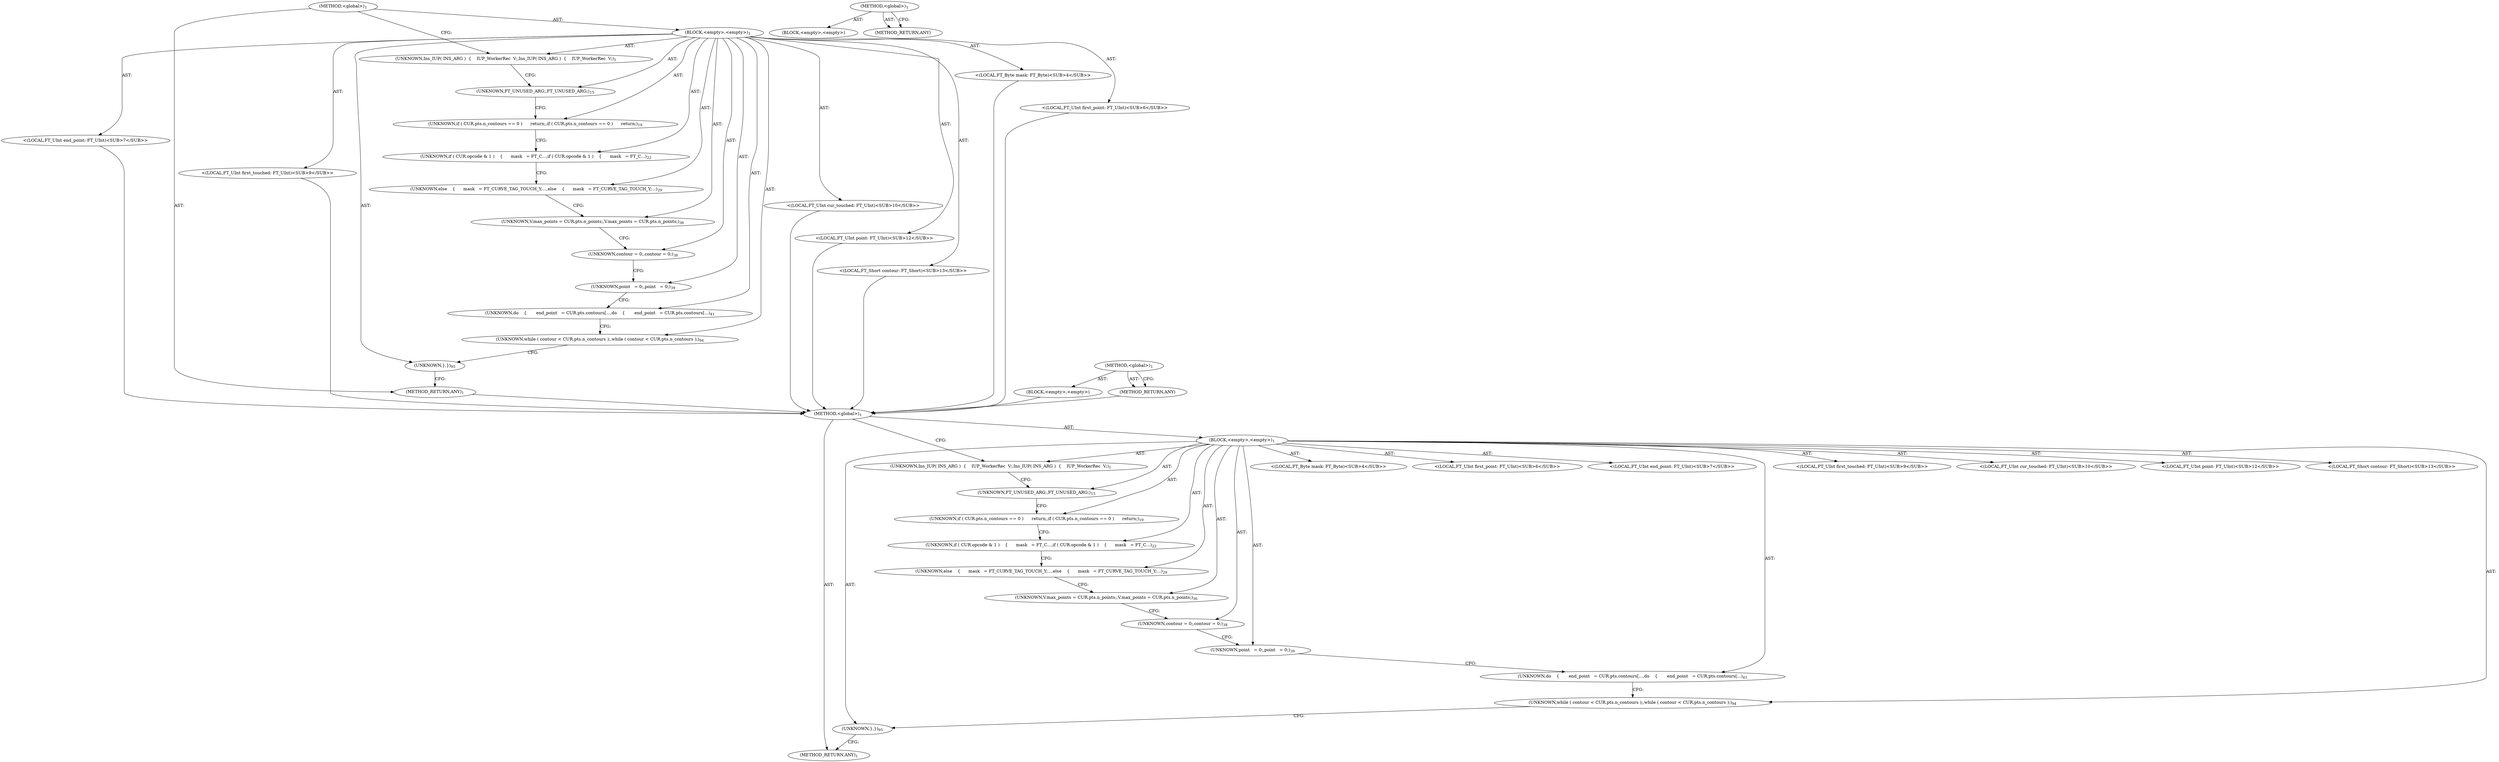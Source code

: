 digraph "&lt;global&gt;" {
vulnerable_6 [label=<(METHOD,&lt;global&gt;)<SUB>1</SUB>>];
vulnerable_7 [label=<(BLOCK,&lt;empty&gt;,&lt;empty&gt;)<SUB>1</SUB>>];
vulnerable_8 [label=<(UNKNOWN,Ins_IUP( INS_ARG )
  {
    IUP_WorkerRec  V;,Ins_IUP( INS_ARG )
  {
    IUP_WorkerRec  V;)<SUB>1</SUB>>];
vulnerable_9 [label="<(LOCAL,FT_Byte mask: FT_Byte)<SUB>4</SUB>>"];
vulnerable_10 [label="<(LOCAL,FT_UInt first_point: FT_UInt)<SUB>6</SUB>>"];
vulnerable_11 [label="<(LOCAL,FT_UInt end_point: FT_UInt)<SUB>7</SUB>>"];
vulnerable_12 [label="<(LOCAL,FT_UInt first_touched: FT_UInt)<SUB>9</SUB>>"];
vulnerable_13 [label="<(LOCAL,FT_UInt cur_touched: FT_UInt)<SUB>10</SUB>>"];
vulnerable_14 [label="<(LOCAL,FT_UInt point: FT_UInt)<SUB>12</SUB>>"];
vulnerable_15 [label="<(LOCAL,FT_Short contour: FT_Short)<SUB>13</SUB>>"];
vulnerable_16 [label=<(UNKNOWN,FT_UNUSED_ARG;,FT_UNUSED_ARG;)<SUB>15</SUB>>];
vulnerable_17 [label=<(UNKNOWN,if ( CUR.pts.n_contours == 0 )
      return;,if ( CUR.pts.n_contours == 0 )
      return;)<SUB>19</SUB>>];
vulnerable_18 [label=<(UNKNOWN,if ( CUR.opcode &amp; 1 )
    {
      mask   = FT_C...,if ( CUR.opcode &amp; 1 )
    {
      mask   = FT_C...)<SUB>22</SUB>>];
vulnerable_19 [label=<(UNKNOWN,else
    {
      mask   = FT_CURVE_TAG_TOUCH_Y;...,else
    {
      mask   = FT_CURVE_TAG_TOUCH_Y;...)<SUB>29</SUB>>];
vulnerable_20 [label=<(UNKNOWN,V.max_points = CUR.pts.n_points;,V.max_points = CUR.pts.n_points;)<SUB>36</SUB>>];
vulnerable_21 [label=<(UNKNOWN,contour = 0;,contour = 0;)<SUB>38</SUB>>];
vulnerable_22 [label=<(UNKNOWN,point   = 0;,point   = 0;)<SUB>39</SUB>>];
vulnerable_23 [label=<(UNKNOWN,do
    {
       end_point   = CUR.pts.contours[...,do
    {
       end_point   = CUR.pts.contours[...)<SUB>41</SUB>>];
vulnerable_24 [label=<(UNKNOWN,while ( contour &lt; CUR.pts.n_contours );,while ( contour &lt; CUR.pts.n_contours );)<SUB>94</SUB>>];
vulnerable_25 [label=<(UNKNOWN,},})<SUB>95</SUB>>];
vulnerable_26 [label=<(METHOD_RETURN,ANY)<SUB>1</SUB>>];
vulnerable_37 [label=<(METHOD,&lt;global&gt;)<SUB>1</SUB>>];
vulnerable_38 [label=<(BLOCK,&lt;empty&gt;,&lt;empty&gt;)>];
vulnerable_39 [label=<(METHOD_RETURN,ANY)>];
fixed_6 [label=<(METHOD,&lt;global&gt;)<SUB>1</SUB>>];
fixed_7 [label=<(BLOCK,&lt;empty&gt;,&lt;empty&gt;)<SUB>1</SUB>>];
fixed_8 [label=<(UNKNOWN,Ins_IUP( INS_ARG )
  {
    IUP_WorkerRec  V;,Ins_IUP( INS_ARG )
  {
    IUP_WorkerRec  V;)<SUB>1</SUB>>];
fixed_9 [label="<(LOCAL,FT_Byte mask: FT_Byte)<SUB>4</SUB>>"];
fixed_10 [label="<(LOCAL,FT_UInt first_point: FT_UInt)<SUB>6</SUB>>"];
fixed_11 [label="<(LOCAL,FT_UInt end_point: FT_UInt)<SUB>7</SUB>>"];
fixed_12 [label="<(LOCAL,FT_UInt first_touched: FT_UInt)<SUB>9</SUB>>"];
fixed_13 [label="<(LOCAL,FT_UInt cur_touched: FT_UInt)<SUB>10</SUB>>"];
fixed_14 [label="<(LOCAL,FT_UInt point: FT_UInt)<SUB>12</SUB>>"];
fixed_15 [label="<(LOCAL,FT_Short contour: FT_Short)<SUB>13</SUB>>"];
fixed_16 [label=<(UNKNOWN,FT_UNUSED_ARG;,FT_UNUSED_ARG;)<SUB>15</SUB>>];
fixed_17 [label=<(UNKNOWN,if ( CUR.pts.n_contours == 0 )
      return;,if ( CUR.pts.n_contours == 0 )
      return;)<SUB>19</SUB>>];
fixed_18 [label=<(UNKNOWN,if ( CUR.opcode &amp; 1 )
    {
      mask   = FT_C...,if ( CUR.opcode &amp; 1 )
    {
      mask   = FT_C...)<SUB>22</SUB>>];
fixed_19 [label=<(UNKNOWN,else
    {
      mask   = FT_CURVE_TAG_TOUCH_Y;...,else
    {
      mask   = FT_CURVE_TAG_TOUCH_Y;...)<SUB>29</SUB>>];
fixed_20 [label=<(UNKNOWN,V.max_points = CUR.pts.n_points;,V.max_points = CUR.pts.n_points;)<SUB>36</SUB>>];
fixed_21 [label=<(UNKNOWN,contour = 0;,contour = 0;)<SUB>38</SUB>>];
fixed_22 [label=<(UNKNOWN,point   = 0;,point   = 0;)<SUB>39</SUB>>];
fixed_23 [label=<(UNKNOWN,do
    {
       end_point   = CUR.pts.contours[...,do
    {
       end_point   = CUR.pts.contours[...)<SUB>41</SUB>>];
fixed_24 [label=<(UNKNOWN,while ( contour &lt; CUR.pts.n_contours );,while ( contour &lt; CUR.pts.n_contours );)<SUB>94</SUB>>];
fixed_25 [label=<(UNKNOWN,},})<SUB>95</SUB>>];
fixed_26 [label=<(METHOD_RETURN,ANY)<SUB>1</SUB>>];
fixed_37 [label=<(METHOD,&lt;global&gt;)<SUB>1</SUB>>];
fixed_38 [label=<(BLOCK,&lt;empty&gt;,&lt;empty&gt;)>];
fixed_39 [label=<(METHOD_RETURN,ANY)>];
vulnerable_6 -> vulnerable_7  [key=0, label="AST: "];
vulnerable_6 -> vulnerable_26  [key=0, label="AST: "];
vulnerable_6 -> vulnerable_8  [key=0, label="CFG: "];
vulnerable_7 -> vulnerable_8  [key=0, label="AST: "];
vulnerable_7 -> vulnerable_9  [key=0, label="AST: "];
vulnerable_7 -> vulnerable_10  [key=0, label="AST: "];
vulnerable_7 -> vulnerable_11  [key=0, label="AST: "];
vulnerable_7 -> vulnerable_12  [key=0, label="AST: "];
vulnerable_7 -> vulnerable_13  [key=0, label="AST: "];
vulnerable_7 -> vulnerable_14  [key=0, label="AST: "];
vulnerable_7 -> vulnerable_15  [key=0, label="AST: "];
vulnerable_7 -> vulnerable_16  [key=0, label="AST: "];
vulnerable_7 -> vulnerable_17  [key=0, label="AST: "];
vulnerable_7 -> vulnerable_18  [key=0, label="AST: "];
vulnerable_7 -> vulnerable_19  [key=0, label="AST: "];
vulnerable_7 -> vulnerable_20  [key=0, label="AST: "];
vulnerable_7 -> vulnerable_21  [key=0, label="AST: "];
vulnerable_7 -> vulnerable_22  [key=0, label="AST: "];
vulnerable_7 -> vulnerable_23  [key=0, label="AST: "];
vulnerable_7 -> vulnerable_24  [key=0, label="AST: "];
vulnerable_7 -> vulnerable_25  [key=0, label="AST: "];
vulnerable_8 -> vulnerable_16  [key=0, label="CFG: "];
vulnerable_16 -> vulnerable_17  [key=0, label="CFG: "];
vulnerable_17 -> vulnerable_18  [key=0, label="CFG: "];
vulnerable_18 -> vulnerable_19  [key=0, label="CFG: "];
vulnerable_19 -> vulnerable_20  [key=0, label="CFG: "];
vulnerable_20 -> vulnerable_21  [key=0, label="CFG: "];
vulnerable_21 -> vulnerable_22  [key=0, label="CFG: "];
vulnerable_22 -> vulnerable_23  [key=0, label="CFG: "];
vulnerable_23 -> vulnerable_24  [key=0, label="CFG: "];
vulnerable_24 -> vulnerable_25  [key=0, label="CFG: "];
vulnerable_25 -> vulnerable_26  [key=0, label="CFG: "];
vulnerable_37 -> vulnerable_38  [key=0, label="AST: "];
vulnerable_37 -> vulnerable_39  [key=0, label="AST: "];
vulnerable_37 -> vulnerable_39  [key=1, label="CFG: "];
fixed_6 -> fixed_7  [key=0, label="AST: "];
fixed_6 -> fixed_26  [key=0, label="AST: "];
fixed_6 -> fixed_8  [key=0, label="CFG: "];
fixed_7 -> fixed_8  [key=0, label="AST: "];
fixed_7 -> fixed_9  [key=0, label="AST: "];
fixed_7 -> fixed_10  [key=0, label="AST: "];
fixed_7 -> fixed_11  [key=0, label="AST: "];
fixed_7 -> fixed_12  [key=0, label="AST: "];
fixed_7 -> fixed_13  [key=0, label="AST: "];
fixed_7 -> fixed_14  [key=0, label="AST: "];
fixed_7 -> fixed_15  [key=0, label="AST: "];
fixed_7 -> fixed_16  [key=0, label="AST: "];
fixed_7 -> fixed_17  [key=0, label="AST: "];
fixed_7 -> fixed_18  [key=0, label="AST: "];
fixed_7 -> fixed_19  [key=0, label="AST: "];
fixed_7 -> fixed_20  [key=0, label="AST: "];
fixed_7 -> fixed_21  [key=0, label="AST: "];
fixed_7 -> fixed_22  [key=0, label="AST: "];
fixed_7 -> fixed_23  [key=0, label="AST: "];
fixed_7 -> fixed_24  [key=0, label="AST: "];
fixed_7 -> fixed_25  [key=0, label="AST: "];
fixed_8 -> fixed_16  [key=0, label="CFG: "];
fixed_9 -> vulnerable_6  [key=0];
fixed_10 -> vulnerable_6  [key=0];
fixed_11 -> vulnerable_6  [key=0];
fixed_12 -> vulnerable_6  [key=0];
fixed_13 -> vulnerable_6  [key=0];
fixed_14 -> vulnerable_6  [key=0];
fixed_15 -> vulnerable_6  [key=0];
fixed_16 -> fixed_17  [key=0, label="CFG: "];
fixed_17 -> fixed_18  [key=0, label="CFG: "];
fixed_18 -> fixed_19  [key=0, label="CFG: "];
fixed_19 -> fixed_20  [key=0, label="CFG: "];
fixed_20 -> fixed_21  [key=0, label="CFG: "];
fixed_21 -> fixed_22  [key=0, label="CFG: "];
fixed_22 -> fixed_23  [key=0, label="CFG: "];
fixed_23 -> fixed_24  [key=0, label="CFG: "];
fixed_24 -> fixed_25  [key=0, label="CFG: "];
fixed_25 -> fixed_26  [key=0, label="CFG: "];
fixed_26 -> vulnerable_6  [key=0];
fixed_37 -> fixed_38  [key=0, label="AST: "];
fixed_37 -> fixed_39  [key=0, label="AST: "];
fixed_37 -> fixed_39  [key=1, label="CFG: "];
fixed_38 -> vulnerable_6  [key=0];
fixed_39 -> vulnerable_6  [key=0];
}
